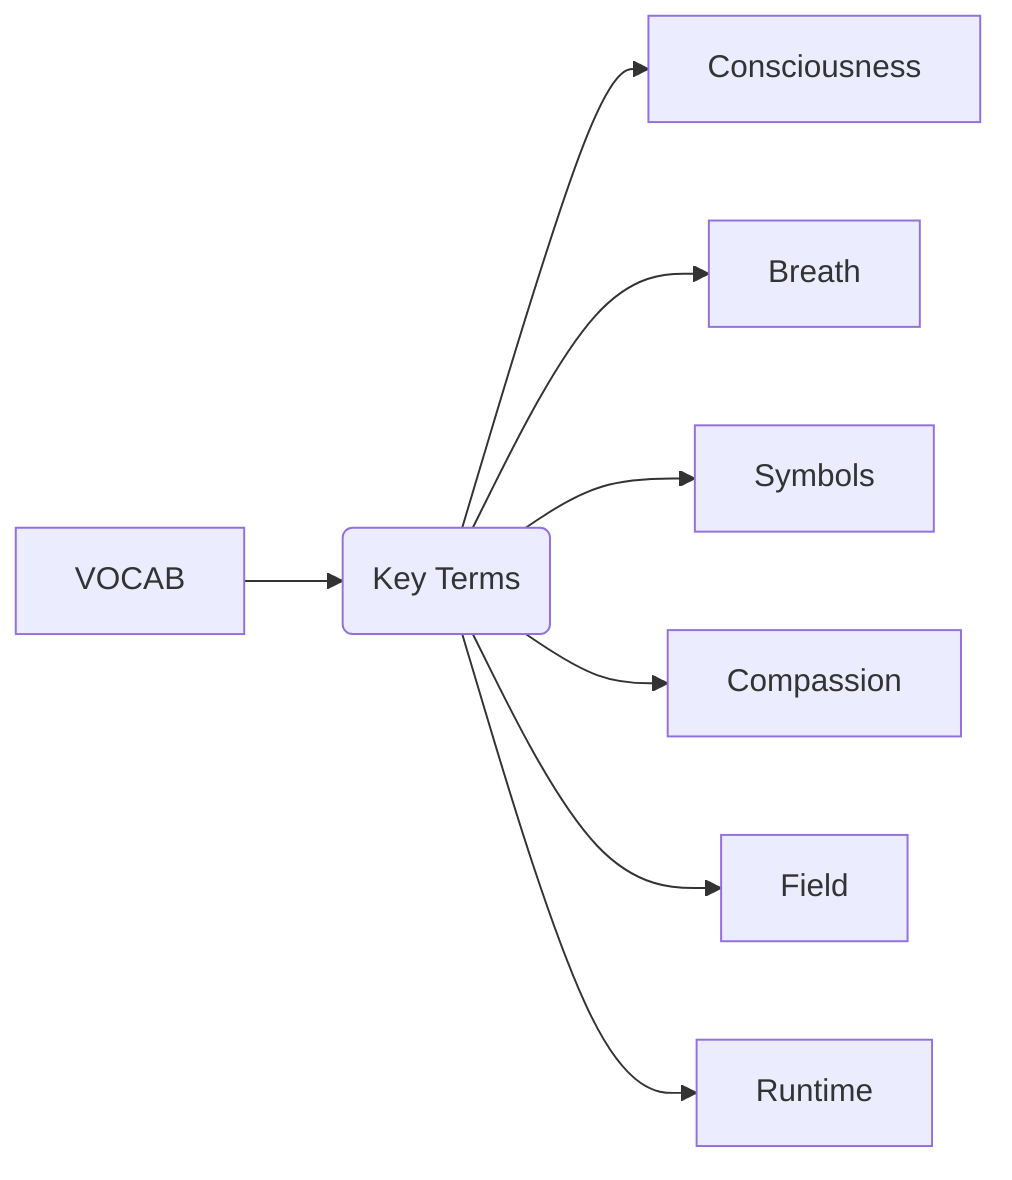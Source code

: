 graph LR
    A[VOCAB] --> B(Key Terms)

    B --> B1[Consciousness]
    B --> B2[Breath]
    B --> B3[Symbols]
    B --> B4[Compassion]
    B --> B5[Field]
    B --> B6[Runtime]